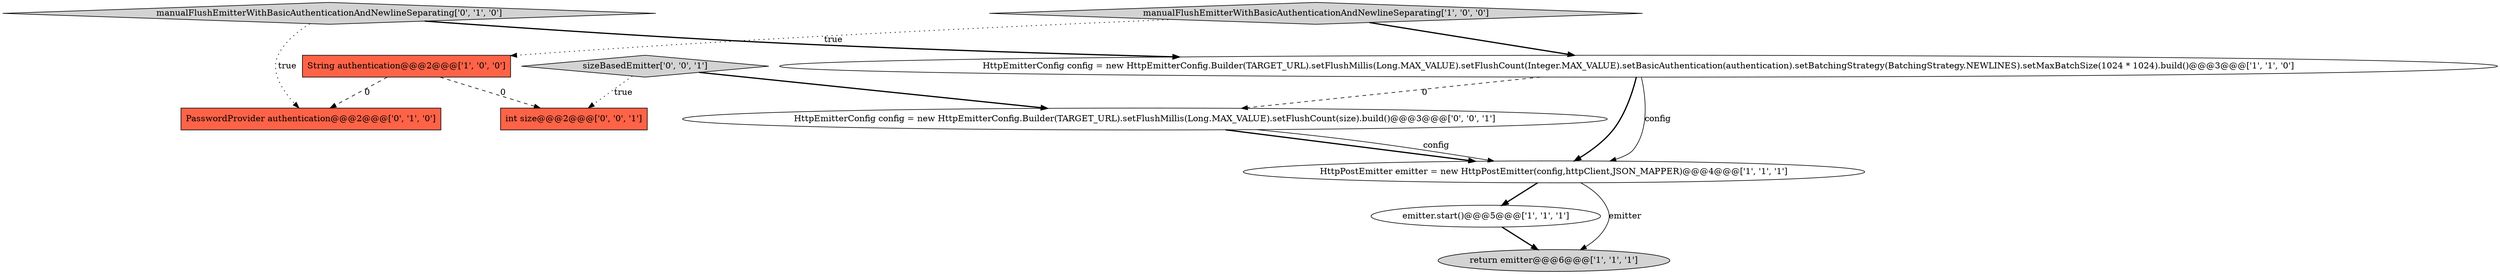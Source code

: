digraph {
0 [style = filled, label = "return emitter@@@6@@@['1', '1', '1']", fillcolor = lightgray, shape = ellipse image = "AAA0AAABBB1BBB"];
3 [style = filled, label = "HttpEmitterConfig config = new HttpEmitterConfig.Builder(TARGET_URL).setFlushMillis(Long.MAX_VALUE).setFlushCount(Integer.MAX_VALUE).setBasicAuthentication(authentication).setBatchingStrategy(BatchingStrategy.NEWLINES).setMaxBatchSize(1024 * 1024).build()@@@3@@@['1', '1', '0']", fillcolor = white, shape = ellipse image = "AAA0AAABBB1BBB"];
7 [style = filled, label = "PasswordProvider authentication@@@2@@@['0', '1', '0']", fillcolor = tomato, shape = box image = "AAA1AAABBB2BBB"];
5 [style = filled, label = "String authentication@@@2@@@['1', '0', '0']", fillcolor = tomato, shape = box image = "AAA1AAABBB1BBB"];
10 [style = filled, label = "int size@@@2@@@['0', '0', '1']", fillcolor = tomato, shape = box image = "AAA0AAABBB3BBB"];
1 [style = filled, label = "emitter.start()@@@5@@@['1', '1', '1']", fillcolor = white, shape = ellipse image = "AAA0AAABBB1BBB"];
6 [style = filled, label = "manualFlushEmitterWithBasicAuthenticationAndNewlineSeparating['0', '1', '0']", fillcolor = lightgray, shape = diamond image = "AAA0AAABBB2BBB"];
8 [style = filled, label = "sizeBasedEmitter['0', '0', '1']", fillcolor = lightgray, shape = diamond image = "AAA0AAABBB3BBB"];
9 [style = filled, label = "HttpEmitterConfig config = new HttpEmitterConfig.Builder(TARGET_URL).setFlushMillis(Long.MAX_VALUE).setFlushCount(size).build()@@@3@@@['0', '0', '1']", fillcolor = white, shape = ellipse image = "AAA0AAABBB3BBB"];
4 [style = filled, label = "HttpPostEmitter emitter = new HttpPostEmitter(config,httpClient,JSON_MAPPER)@@@4@@@['1', '1', '1']", fillcolor = white, shape = ellipse image = "AAA0AAABBB1BBB"];
2 [style = filled, label = "manualFlushEmitterWithBasicAuthenticationAndNewlineSeparating['1', '0', '0']", fillcolor = lightgray, shape = diamond image = "AAA0AAABBB1BBB"];
3->4 [style = solid, label="config"];
6->3 [style = bold, label=""];
4->0 [style = solid, label="emitter"];
4->1 [style = bold, label=""];
1->0 [style = bold, label=""];
5->7 [style = dashed, label="0"];
2->5 [style = dotted, label="true"];
9->4 [style = bold, label=""];
8->10 [style = dotted, label="true"];
5->10 [style = dashed, label="0"];
3->9 [style = dashed, label="0"];
3->4 [style = bold, label=""];
9->4 [style = solid, label="config"];
2->3 [style = bold, label=""];
8->9 [style = bold, label=""];
6->7 [style = dotted, label="true"];
}
